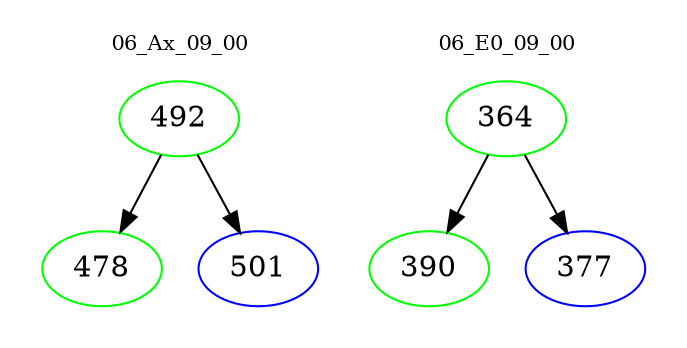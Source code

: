 digraph{
subgraph cluster_0 {
color = white
label = "06_Ax_09_00";
fontsize=10;
T0_492 [label="492", color="green"]
T0_492 -> T0_478 [color="black"]
T0_478 [label="478", color="green"]
T0_492 -> T0_501 [color="black"]
T0_501 [label="501", color="blue"]
}
subgraph cluster_1 {
color = white
label = "06_E0_09_00";
fontsize=10;
T1_364 [label="364", color="green"]
T1_364 -> T1_390 [color="black"]
T1_390 [label="390", color="green"]
T1_364 -> T1_377 [color="black"]
T1_377 [label="377", color="blue"]
}
}
